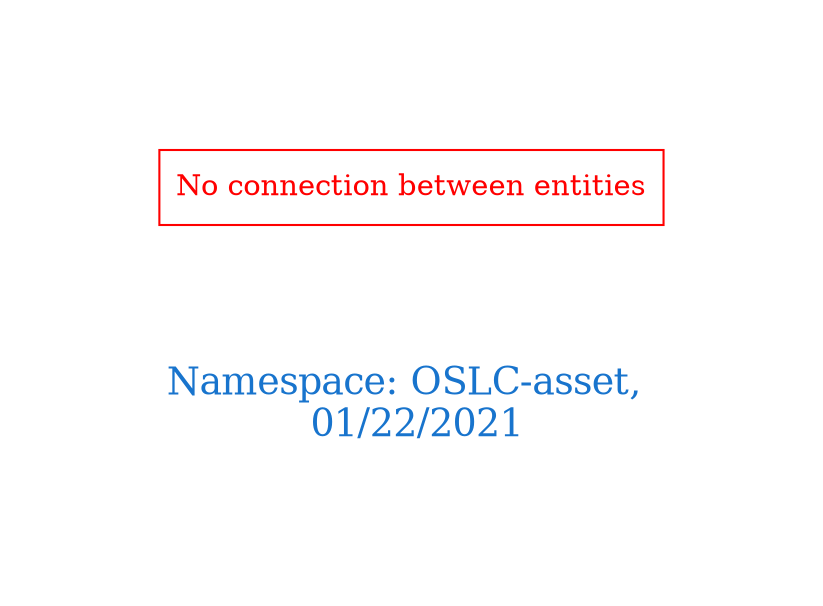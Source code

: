 digraph OGIT_ontology {
 graph [ rankdir= LR,pad=1 
fontsize = 18,
fontcolor= dodgerblue3,label = "\n\n\nNamespace: OSLC-asset, \n 01/22/2021"];
node[shape=polygon];
edge [  color="gray81"];

"No connection between entities" [fontcolor = "red",color="red", shape="polygon"]
}
